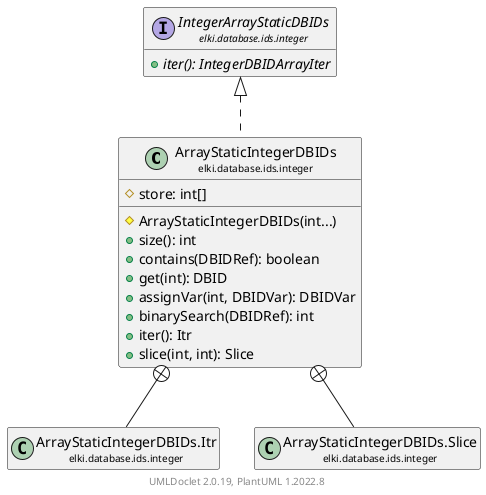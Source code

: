 @startuml
    remove .*\.(Instance|Par|Parameterizer|Factory)$
    set namespaceSeparator none
    hide empty fields
    hide empty methods

    class "<size:14>ArrayStaticIntegerDBIDs\n<size:10>elki.database.ids.integer" as elki.database.ids.integer.ArrayStaticIntegerDBIDs [[ArrayStaticIntegerDBIDs.html]] {
        #store: int[]
        #ArrayStaticIntegerDBIDs(int...)
        +size(): int
        +contains(DBIDRef): boolean
        +get(int): DBID
        +assignVar(int, DBIDVar): DBIDVar
        +binarySearch(DBIDRef): int
        +iter(): Itr
        +slice(int, int): Slice
    }

    interface "<size:14>IntegerArrayStaticDBIDs\n<size:10>elki.database.ids.integer" as elki.database.ids.integer.IntegerArrayStaticDBIDs [[IntegerArrayStaticDBIDs.html]] {
        {abstract} +iter(): IntegerDBIDArrayIter
    }
    class "<size:14>ArrayStaticIntegerDBIDs.Itr\n<size:10>elki.database.ids.integer" as elki.database.ids.integer.ArrayStaticIntegerDBIDs.Itr [[ArrayStaticIntegerDBIDs.Itr.html]]
    class "<size:14>ArrayStaticIntegerDBIDs.Slice\n<size:10>elki.database.ids.integer" as elki.database.ids.integer.ArrayStaticIntegerDBIDs.Slice [[ArrayStaticIntegerDBIDs.Slice.html]]

    elki.database.ids.integer.IntegerArrayStaticDBIDs <|.. elki.database.ids.integer.ArrayStaticIntegerDBIDs
    elki.database.ids.integer.ArrayStaticIntegerDBIDs +-- elki.database.ids.integer.ArrayStaticIntegerDBIDs.Itr
    elki.database.ids.integer.ArrayStaticIntegerDBIDs +-- elki.database.ids.integer.ArrayStaticIntegerDBIDs.Slice

    center footer UMLDoclet 2.0.19, PlantUML 1.2022.8
@enduml
